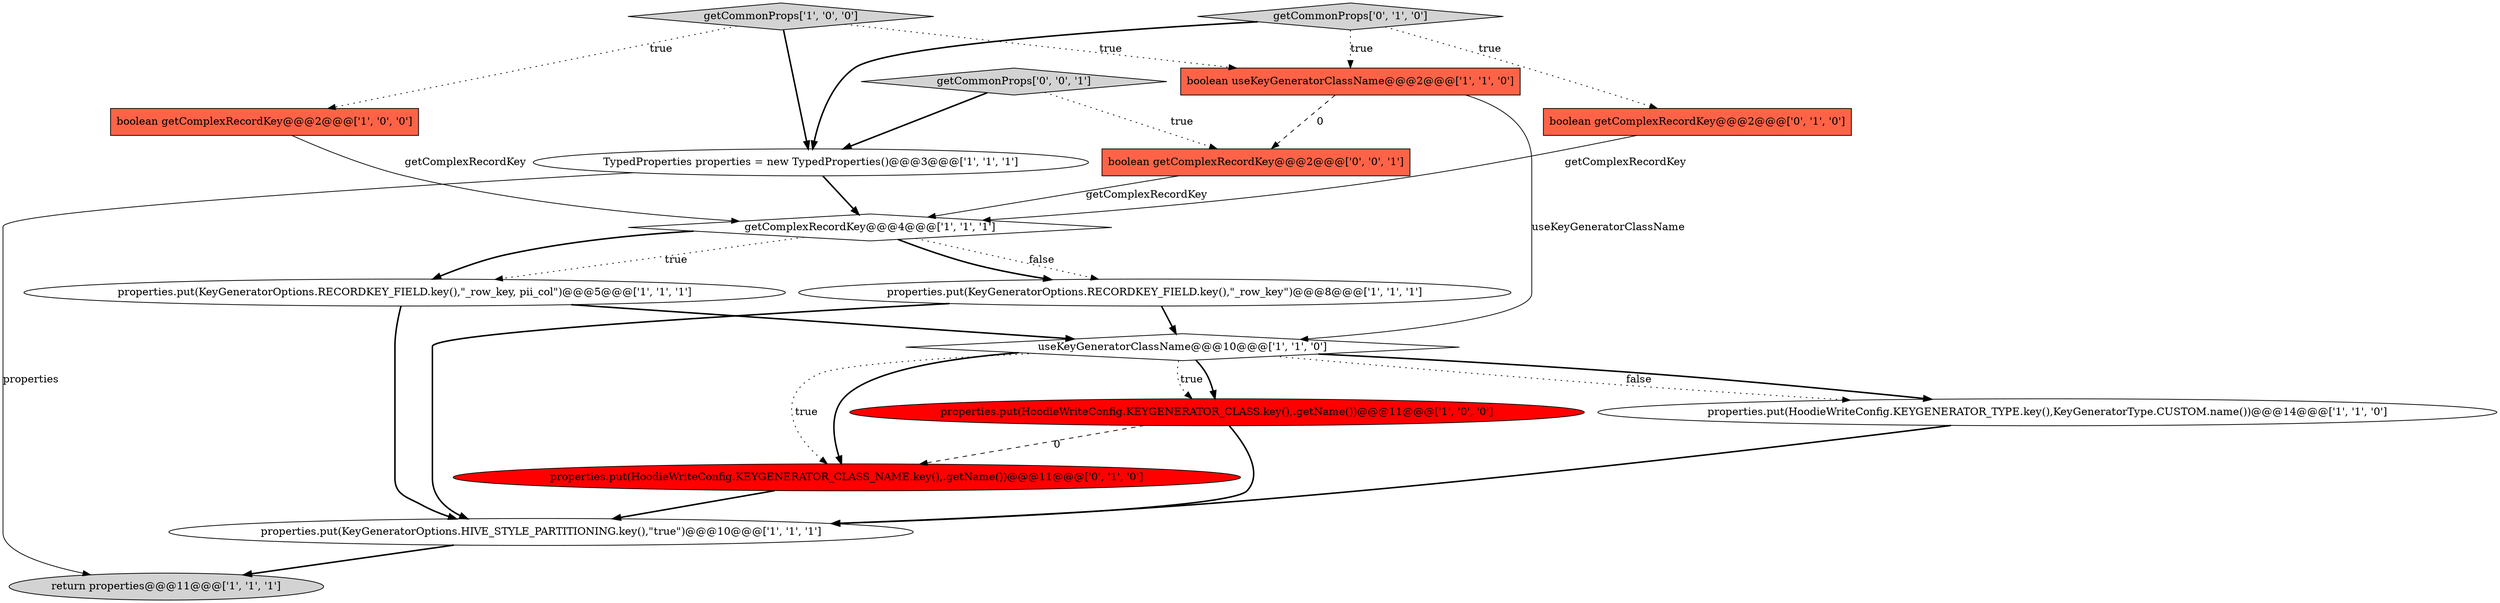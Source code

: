 digraph {
1 [style = filled, label = "return properties@@@11@@@['1', '1', '1']", fillcolor = lightgray, shape = ellipse image = "AAA0AAABBB1BBB"];
12 [style = filled, label = "boolean getComplexRecordKey@@@2@@@['0', '1', '0']", fillcolor = tomato, shape = box image = "AAA0AAABBB2BBB"];
4 [style = filled, label = "boolean useKeyGeneratorClassName@@@2@@@['1', '1', '0']", fillcolor = tomato, shape = box image = "AAA0AAABBB1BBB"];
13 [style = filled, label = "properties.put(HoodieWriteConfig.KEYGENERATOR_CLASS_NAME.key(),.getName())@@@11@@@['0', '1', '0']", fillcolor = red, shape = ellipse image = "AAA1AAABBB2BBB"];
3 [style = filled, label = "properties.put(KeyGeneratorOptions.RECORDKEY_FIELD.key(),\"_row_key, pii_col\")@@@5@@@['1', '1', '1']", fillcolor = white, shape = ellipse image = "AAA0AAABBB1BBB"];
2 [style = filled, label = "boolean getComplexRecordKey@@@2@@@['1', '0', '0']", fillcolor = tomato, shape = box image = "AAA0AAABBB1BBB"];
8 [style = filled, label = "properties.put(KeyGeneratorOptions.HIVE_STYLE_PARTITIONING.key(),\"true\")@@@10@@@['1', '1', '1']", fillcolor = white, shape = ellipse image = "AAA0AAABBB1BBB"];
16 [style = filled, label = "boolean getComplexRecordKey@@@2@@@['0', '0', '1']", fillcolor = tomato, shape = box image = "AAA0AAABBB3BBB"];
10 [style = filled, label = "properties.put(KeyGeneratorOptions.RECORDKEY_FIELD.key(),\"_row_key\")@@@8@@@['1', '1', '1']", fillcolor = white, shape = ellipse image = "AAA0AAABBB1BBB"];
6 [style = filled, label = "getComplexRecordKey@@@4@@@['1', '1', '1']", fillcolor = white, shape = diamond image = "AAA0AAABBB1BBB"];
0 [style = filled, label = "useKeyGeneratorClassName@@@10@@@['1', '1', '0']", fillcolor = white, shape = diamond image = "AAA0AAABBB1BBB"];
7 [style = filled, label = "properties.put(HoodieWriteConfig.KEYGENERATOR_CLASS.key(),.getName())@@@11@@@['1', '0', '0']", fillcolor = red, shape = ellipse image = "AAA1AAABBB1BBB"];
9 [style = filled, label = "TypedProperties properties = new TypedProperties()@@@3@@@['1', '1', '1']", fillcolor = white, shape = ellipse image = "AAA0AAABBB1BBB"];
14 [style = filled, label = "getCommonProps['0', '1', '0']", fillcolor = lightgray, shape = diamond image = "AAA0AAABBB2BBB"];
15 [style = filled, label = "getCommonProps['0', '0', '1']", fillcolor = lightgray, shape = diamond image = "AAA0AAABBB3BBB"];
11 [style = filled, label = "properties.put(HoodieWriteConfig.KEYGENERATOR_TYPE.key(),KeyGeneratorType.CUSTOM.name())@@@14@@@['1', '1', '0']", fillcolor = white, shape = ellipse image = "AAA0AAABBB1BBB"];
5 [style = filled, label = "getCommonProps['1', '0', '0']", fillcolor = lightgray, shape = diamond image = "AAA0AAABBB1BBB"];
6->3 [style = bold, label=""];
12->6 [style = solid, label="getComplexRecordKey"];
0->13 [style = dotted, label="true"];
4->16 [style = dashed, label="0"];
0->13 [style = bold, label=""];
5->9 [style = bold, label=""];
16->6 [style = solid, label="getComplexRecordKey"];
14->12 [style = dotted, label="true"];
4->0 [style = solid, label="useKeyGeneratorClassName"];
0->11 [style = bold, label=""];
15->16 [style = dotted, label="true"];
7->8 [style = bold, label=""];
3->0 [style = bold, label=""];
5->4 [style = dotted, label="true"];
9->6 [style = bold, label=""];
0->7 [style = bold, label=""];
8->1 [style = bold, label=""];
0->11 [style = dotted, label="false"];
10->8 [style = bold, label=""];
15->9 [style = bold, label=""];
3->8 [style = bold, label=""];
6->10 [style = bold, label=""];
10->0 [style = bold, label=""];
7->13 [style = dashed, label="0"];
11->8 [style = bold, label=""];
14->9 [style = bold, label=""];
0->7 [style = dotted, label="true"];
6->10 [style = dotted, label="false"];
13->8 [style = bold, label=""];
6->3 [style = dotted, label="true"];
14->4 [style = dotted, label="true"];
2->6 [style = solid, label="getComplexRecordKey"];
5->2 [style = dotted, label="true"];
9->1 [style = solid, label="properties"];
}

